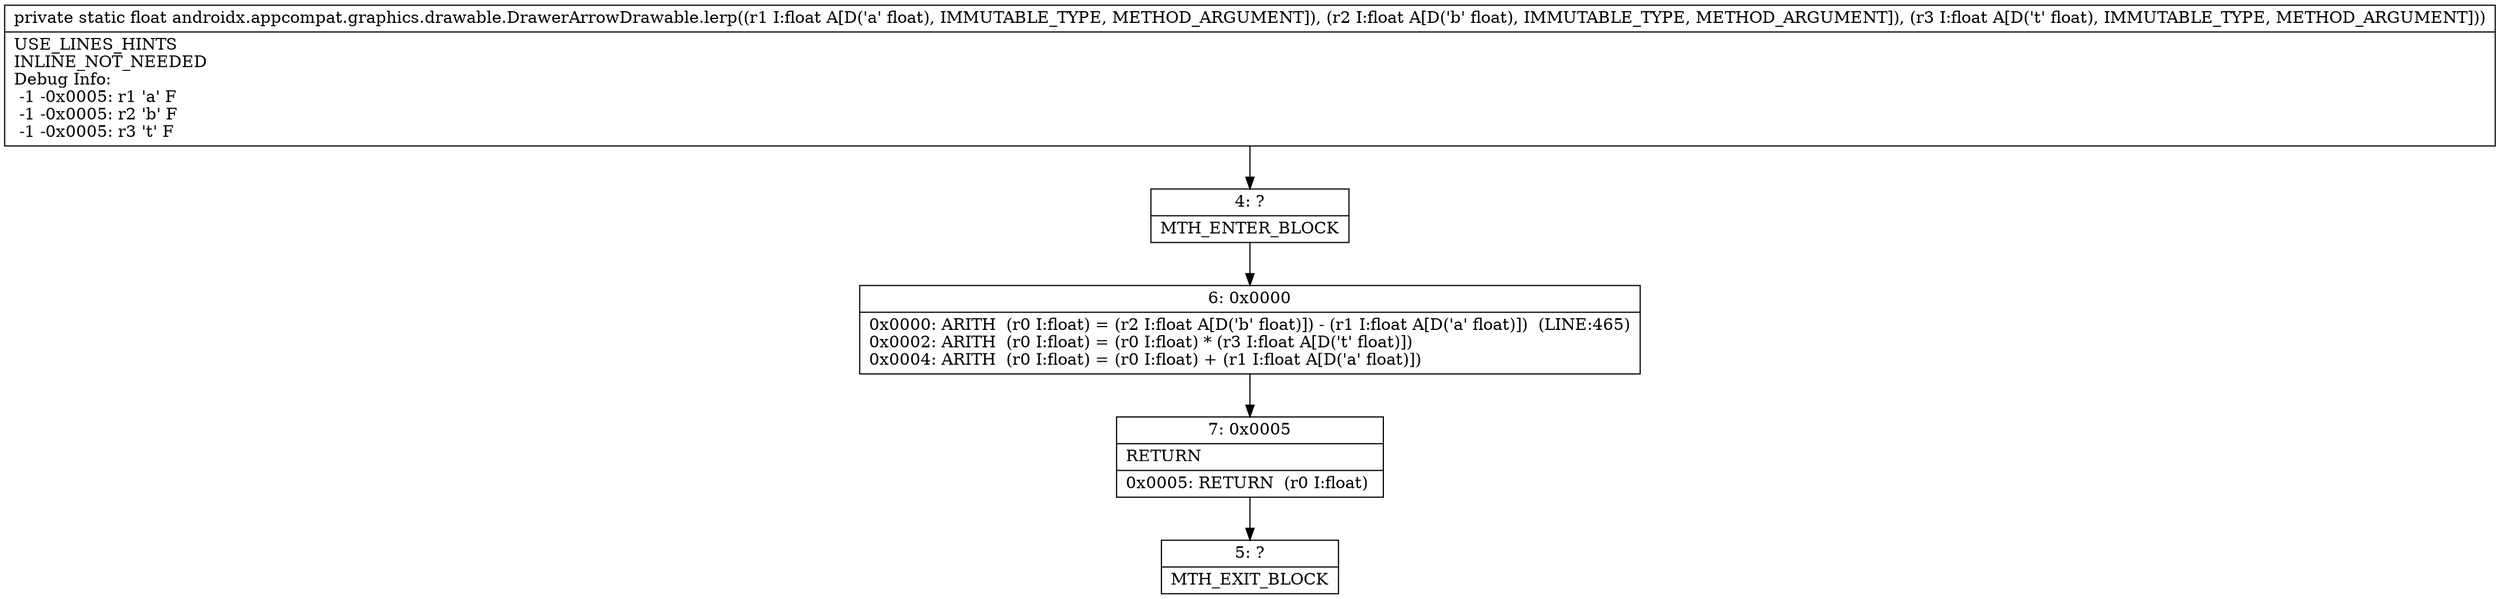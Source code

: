 digraph "CFG forandroidx.appcompat.graphics.drawable.DrawerArrowDrawable.lerp(FFF)F" {
Node_4 [shape=record,label="{4\:\ ?|MTH_ENTER_BLOCK\l}"];
Node_6 [shape=record,label="{6\:\ 0x0000|0x0000: ARITH  (r0 I:float) = (r2 I:float A[D('b' float)]) \- (r1 I:float A[D('a' float)])  (LINE:465)\l0x0002: ARITH  (r0 I:float) = (r0 I:float) * (r3 I:float A[D('t' float)]) \l0x0004: ARITH  (r0 I:float) = (r0 I:float) + (r1 I:float A[D('a' float)]) \l}"];
Node_7 [shape=record,label="{7\:\ 0x0005|RETURN\l|0x0005: RETURN  (r0 I:float) \l}"];
Node_5 [shape=record,label="{5\:\ ?|MTH_EXIT_BLOCK\l}"];
MethodNode[shape=record,label="{private static float androidx.appcompat.graphics.drawable.DrawerArrowDrawable.lerp((r1 I:float A[D('a' float), IMMUTABLE_TYPE, METHOD_ARGUMENT]), (r2 I:float A[D('b' float), IMMUTABLE_TYPE, METHOD_ARGUMENT]), (r3 I:float A[D('t' float), IMMUTABLE_TYPE, METHOD_ARGUMENT]))  | USE_LINES_HINTS\lINLINE_NOT_NEEDED\lDebug Info:\l  \-1 \-0x0005: r1 'a' F\l  \-1 \-0x0005: r2 'b' F\l  \-1 \-0x0005: r3 't' F\l}"];
MethodNode -> Node_4;Node_4 -> Node_6;
Node_6 -> Node_7;
Node_7 -> Node_5;
}

